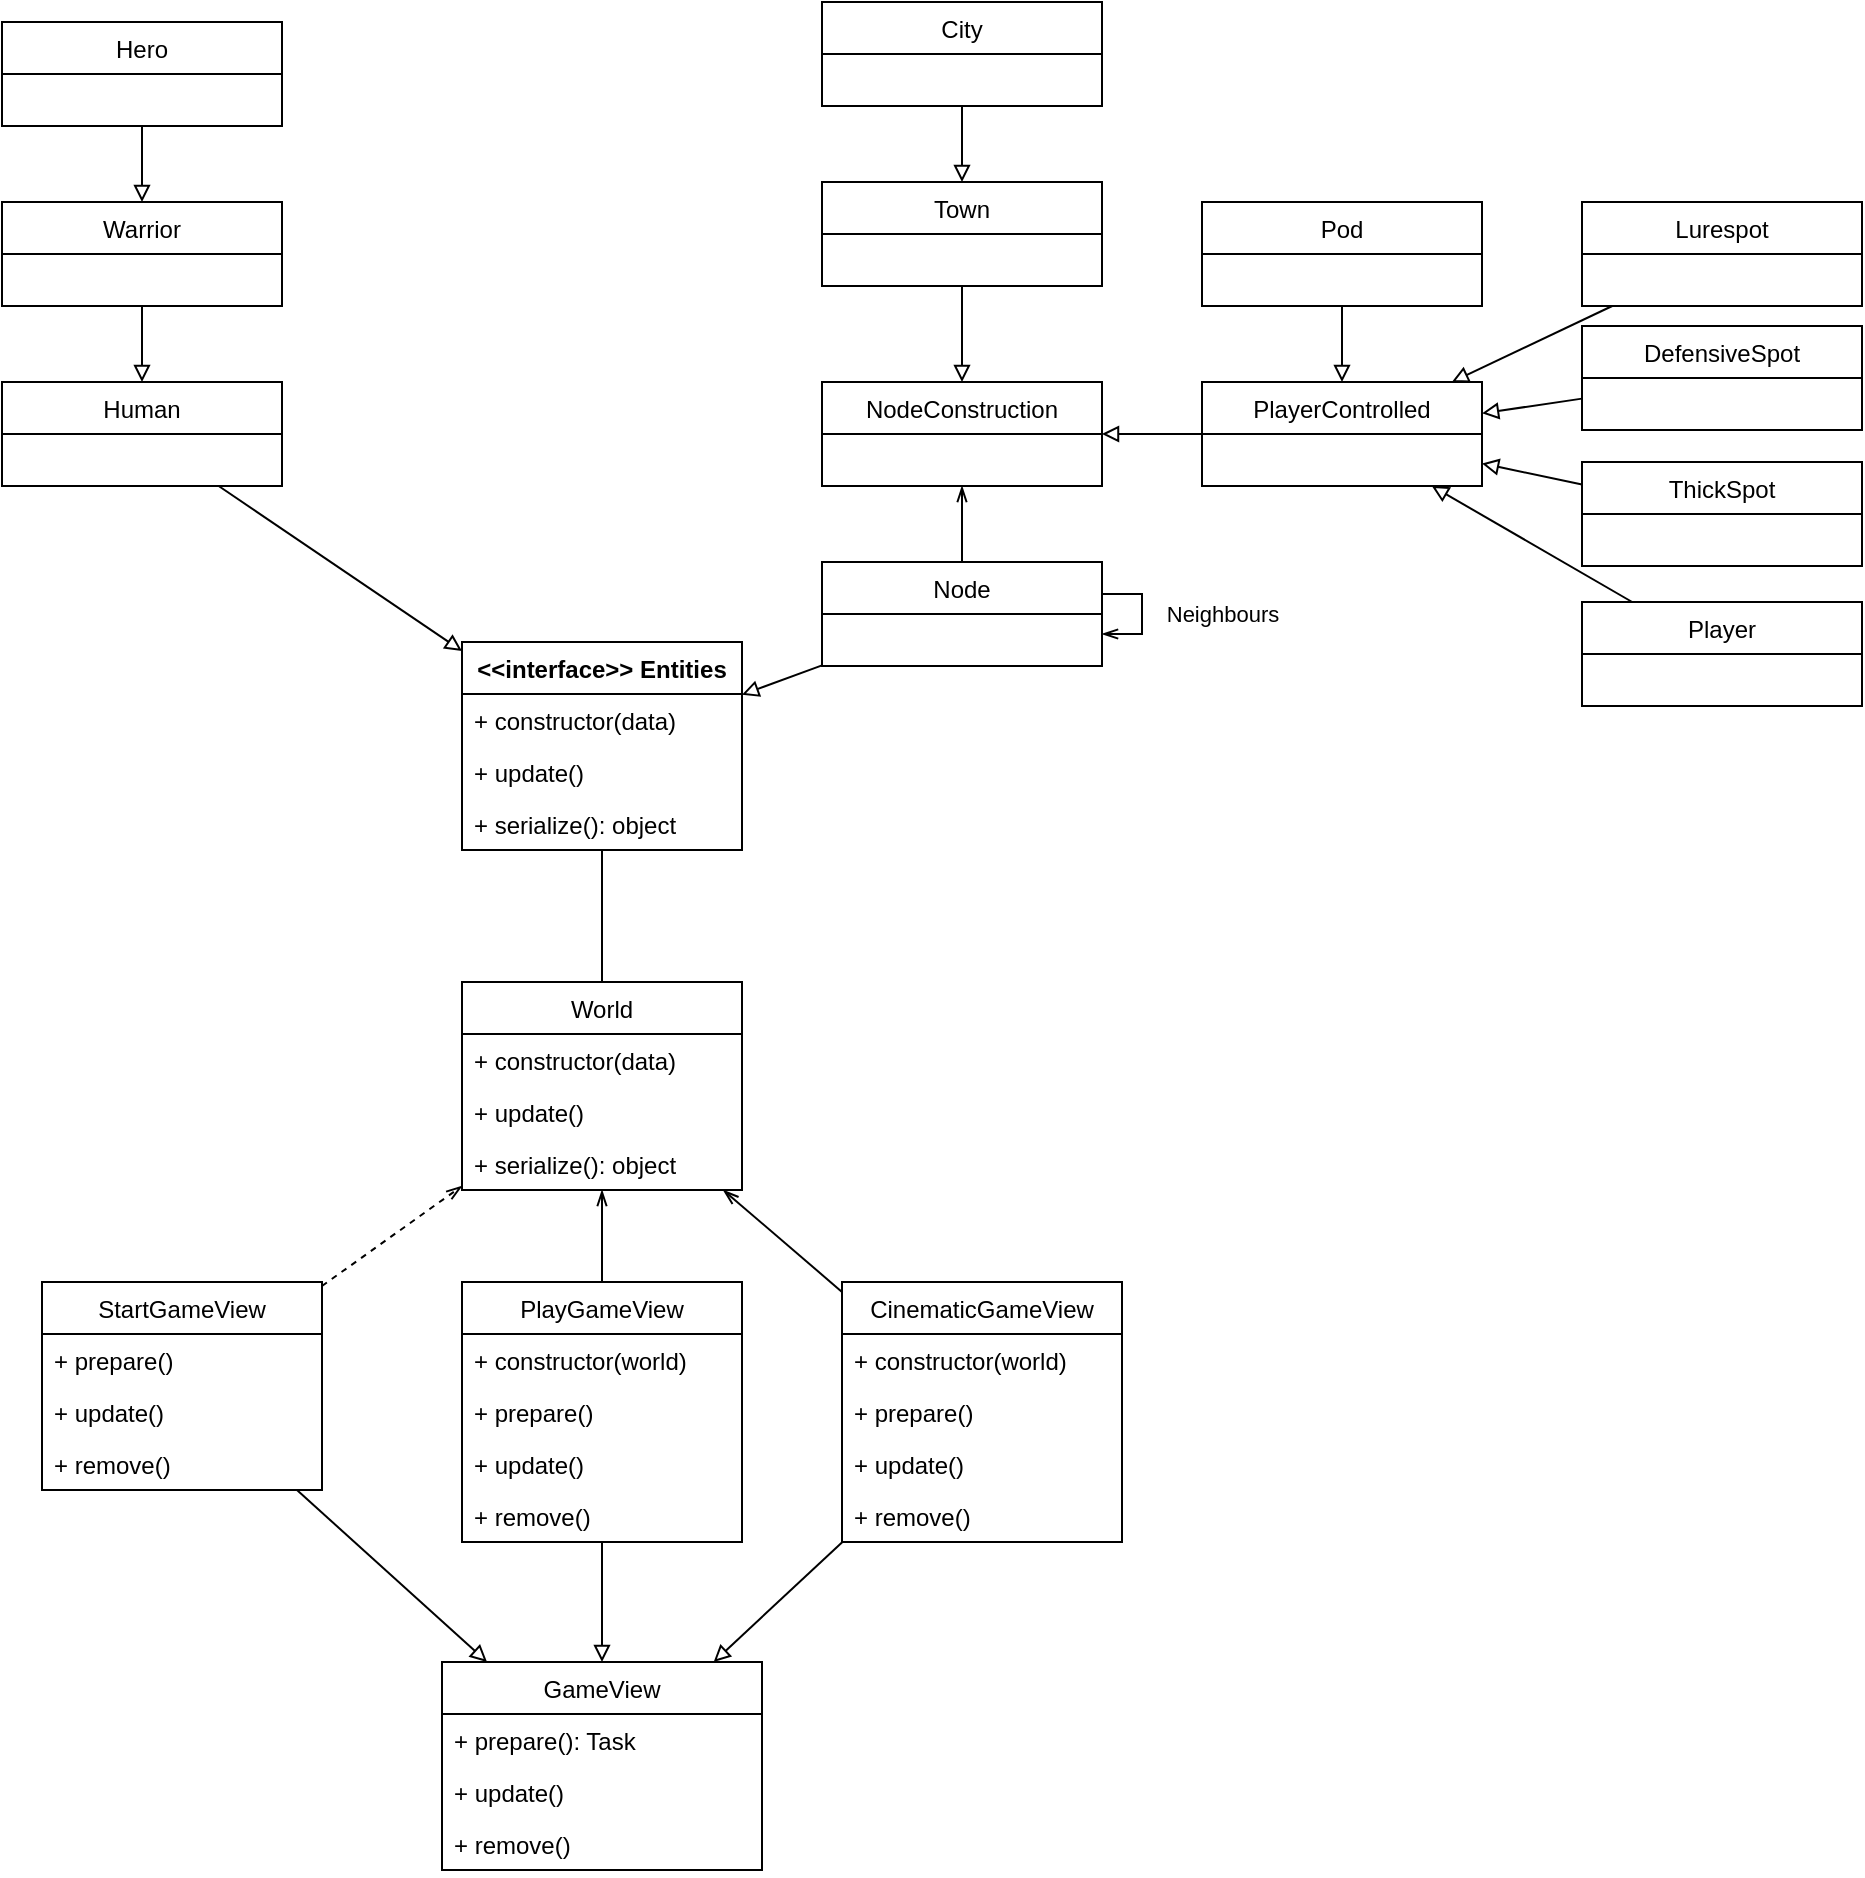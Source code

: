 <mxfile version="20.2.3" type="device"><diagram id="0ciXGRkMCqAKVX3lkztu" name="Pagina-1"><mxGraphModel dx="1422" dy="1684" grid="1" gridSize="10" guides="1" tooltips="1" connect="1" arrows="1" fold="1" page="1" pageScale="1" pageWidth="1169" pageHeight="827" math="0" shadow="0"><root><mxCell id="0"/><mxCell id="1" parent="0"/><mxCell id="3QVRQ2UFwx3vz3vRrwQZ-6" value="GameView" style="swimlane;fontStyle=0;childLayout=stackLayout;horizontal=1;startSize=26;fillColor=none;horizontalStack=0;resizeParent=1;resizeParentMax=0;resizeLast=0;collapsible=1;marginBottom=0;" parent="1" vertex="1"><mxGeometry x="340" y="510" width="160" height="104" as="geometry"/></mxCell><mxCell id="3QVRQ2UFwx3vz3vRrwQZ-29" value="+ prepare(): Task" style="text;strokeColor=none;fillColor=none;align=left;verticalAlign=top;spacingLeft=4;spacingRight=4;overflow=hidden;rotatable=0;points=[[0,0.5],[1,0.5]];portConstraint=eastwest;" parent="3QVRQ2UFwx3vz3vRrwQZ-6" vertex="1"><mxGeometry y="26" width="160" height="26" as="geometry"/></mxCell><mxCell id="3QVRQ2UFwx3vz3vRrwQZ-24" value="+ update()" style="text;strokeColor=none;fillColor=none;align=left;verticalAlign=top;spacingLeft=4;spacingRight=4;overflow=hidden;rotatable=0;points=[[0,0.5],[1,0.5]];portConstraint=eastwest;" parent="3QVRQ2UFwx3vz3vRrwQZ-6" vertex="1"><mxGeometry y="52" width="160" height="26" as="geometry"/></mxCell><mxCell id="3QVRQ2UFwx3vz3vRrwQZ-7" value="+ remove()" style="text;strokeColor=none;fillColor=none;align=left;verticalAlign=top;spacingLeft=4;spacingRight=4;overflow=hidden;rotatable=0;points=[[0,0.5],[1,0.5]];portConstraint=eastwest;" parent="3QVRQ2UFwx3vz3vRrwQZ-6" vertex="1"><mxGeometry y="78" width="160" height="26" as="geometry"/></mxCell><mxCell id="3QVRQ2UFwx3vz3vRrwQZ-13" style="rounded=0;orthogonalLoop=1;jettySize=auto;html=1;endArrow=block;endFill=0;" parent="1" source="3QVRQ2UFwx3vz3vRrwQZ-10" target="3QVRQ2UFwx3vz3vRrwQZ-6" edge="1"><mxGeometry relative="1" as="geometry"/></mxCell><mxCell id="3QVRQ2UFwx3vz3vRrwQZ-40" style="edgeStyle=none;rounded=0;orthogonalLoop=1;jettySize=auto;html=1;endArrow=openThin;endFill=0;dashed=1;" parent="1" source="3QVRQ2UFwx3vz3vRrwQZ-10" target="3QVRQ2UFwx3vz3vRrwQZ-33" edge="1"><mxGeometry relative="1" as="geometry"/></mxCell><mxCell id="3QVRQ2UFwx3vz3vRrwQZ-10" value="StartGameView" style="swimlane;fontStyle=0;childLayout=stackLayout;horizontal=1;startSize=26;fillColor=none;horizontalStack=0;resizeParent=1;resizeParentMax=0;resizeLast=0;collapsible=1;marginBottom=0;" parent="1" vertex="1"><mxGeometry x="140" y="320" width="140" height="104" as="geometry"/></mxCell><mxCell id="3QVRQ2UFwx3vz3vRrwQZ-28" value="+ prepare()" style="text;strokeColor=none;fillColor=none;align=left;verticalAlign=top;spacingLeft=4;spacingRight=4;overflow=hidden;rotatable=0;points=[[0,0.5],[1,0.5]];portConstraint=eastwest;" parent="3QVRQ2UFwx3vz3vRrwQZ-10" vertex="1"><mxGeometry y="26" width="140" height="26" as="geometry"/></mxCell><mxCell id="3QVRQ2UFwx3vz3vRrwQZ-25" value="+ update()" style="text;strokeColor=none;fillColor=none;align=left;verticalAlign=top;spacingLeft=4;spacingRight=4;overflow=hidden;rotatable=0;points=[[0,0.5],[1,0.5]];portConstraint=eastwest;" parent="3QVRQ2UFwx3vz3vRrwQZ-10" vertex="1"><mxGeometry y="52" width="140" height="26" as="geometry"/></mxCell><mxCell id="3QVRQ2UFwx3vz3vRrwQZ-11" value="+ remove()" style="text;strokeColor=none;fillColor=none;align=left;verticalAlign=top;spacingLeft=4;spacingRight=4;overflow=hidden;rotatable=0;points=[[0,0.5],[1,0.5]];portConstraint=eastwest;" parent="3QVRQ2UFwx3vz3vRrwQZ-10" vertex="1"><mxGeometry y="78" width="140" height="26" as="geometry"/></mxCell><mxCell id="3QVRQ2UFwx3vz3vRrwQZ-18" style="edgeStyle=none;rounded=0;orthogonalLoop=1;jettySize=auto;html=1;endArrow=block;endFill=0;" parent="1" source="3QVRQ2UFwx3vz3vRrwQZ-14" target="3QVRQ2UFwx3vz3vRrwQZ-6" edge="1"><mxGeometry relative="1" as="geometry"/></mxCell><mxCell id="3QVRQ2UFwx3vz3vRrwQZ-37" style="edgeStyle=none;rounded=0;orthogonalLoop=1;jettySize=auto;html=1;endArrow=openThin;endFill=0;" parent="1" source="3QVRQ2UFwx3vz3vRrwQZ-14" target="3QVRQ2UFwx3vz3vRrwQZ-33" edge="1"><mxGeometry relative="1" as="geometry"/></mxCell><mxCell id="3QVRQ2UFwx3vz3vRrwQZ-14" value="PlayGameView" style="swimlane;fontStyle=0;childLayout=stackLayout;horizontal=1;startSize=26;fillColor=none;horizontalStack=0;resizeParent=1;resizeParentMax=0;resizeLast=0;collapsible=1;marginBottom=0;" parent="1" vertex="1"><mxGeometry x="350" y="320" width="140" height="130" as="geometry"/></mxCell><mxCell id="3QVRQ2UFwx3vz3vRrwQZ-19" value="+ constructor(world)" style="text;strokeColor=none;fillColor=none;align=left;verticalAlign=top;spacingLeft=4;spacingRight=4;overflow=hidden;rotatable=0;points=[[0,0.5],[1,0.5]];portConstraint=eastwest;" parent="3QVRQ2UFwx3vz3vRrwQZ-14" vertex="1"><mxGeometry y="26" width="140" height="26" as="geometry"/></mxCell><mxCell id="3QVRQ2UFwx3vz3vRrwQZ-30" value="+ prepare()" style="text;strokeColor=none;fillColor=none;align=left;verticalAlign=top;spacingLeft=4;spacingRight=4;overflow=hidden;rotatable=0;points=[[0,0.5],[1,0.5]];portConstraint=eastwest;" parent="3QVRQ2UFwx3vz3vRrwQZ-14" vertex="1"><mxGeometry y="52" width="140" height="26" as="geometry"/></mxCell><mxCell id="3QVRQ2UFwx3vz3vRrwQZ-26" value="+ update()" style="text;strokeColor=none;fillColor=none;align=left;verticalAlign=top;spacingLeft=4;spacingRight=4;overflow=hidden;rotatable=0;points=[[0,0.5],[1,0.5]];portConstraint=eastwest;" parent="3QVRQ2UFwx3vz3vRrwQZ-14" vertex="1"><mxGeometry y="78" width="140" height="26" as="geometry"/></mxCell><mxCell id="3QVRQ2UFwx3vz3vRrwQZ-15" value="+ remove()" style="text;strokeColor=none;fillColor=none;align=left;verticalAlign=top;spacingLeft=4;spacingRight=4;overflow=hidden;rotatable=0;points=[[0,0.5],[1,0.5]];portConstraint=eastwest;" parent="3QVRQ2UFwx3vz3vRrwQZ-14" vertex="1"><mxGeometry y="104" width="140" height="26" as="geometry"/></mxCell><mxCell id="3QVRQ2UFwx3vz3vRrwQZ-23" style="edgeStyle=none;rounded=0;orthogonalLoop=1;jettySize=auto;html=1;endArrow=block;endFill=0;" parent="1" source="3QVRQ2UFwx3vz3vRrwQZ-20" target="3QVRQ2UFwx3vz3vRrwQZ-6" edge="1"><mxGeometry relative="1" as="geometry"/></mxCell><mxCell id="3QVRQ2UFwx3vz3vRrwQZ-90" style="edgeStyle=none;rounded=0;orthogonalLoop=1;jettySize=auto;html=1;endArrow=openThin;endFill=0;" parent="1" source="3QVRQ2UFwx3vz3vRrwQZ-20" target="3QVRQ2UFwx3vz3vRrwQZ-33" edge="1"><mxGeometry relative="1" as="geometry"/></mxCell><mxCell id="3QVRQ2UFwx3vz3vRrwQZ-20" value="CinematicGameView" style="swimlane;fontStyle=0;childLayout=stackLayout;horizontal=1;startSize=26;fillColor=none;horizontalStack=0;resizeParent=1;resizeParentMax=0;resizeLast=0;collapsible=1;marginBottom=0;" parent="1" vertex="1"><mxGeometry x="540" y="320" width="140" height="130" as="geometry"/></mxCell><mxCell id="3QVRQ2UFwx3vz3vRrwQZ-21" value="+ constructor(world)" style="text;strokeColor=none;fillColor=none;align=left;verticalAlign=top;spacingLeft=4;spacingRight=4;overflow=hidden;rotatable=0;points=[[0,0.5],[1,0.5]];portConstraint=eastwest;" parent="3QVRQ2UFwx3vz3vRrwQZ-20" vertex="1"><mxGeometry y="26" width="140" height="26" as="geometry"/></mxCell><mxCell id="3QVRQ2UFwx3vz3vRrwQZ-31" value="+ prepare()" style="text;strokeColor=none;fillColor=none;align=left;verticalAlign=top;spacingLeft=4;spacingRight=4;overflow=hidden;rotatable=0;points=[[0,0.5],[1,0.5]];portConstraint=eastwest;" parent="3QVRQ2UFwx3vz3vRrwQZ-20" vertex="1"><mxGeometry y="52" width="140" height="26" as="geometry"/></mxCell><mxCell id="3QVRQ2UFwx3vz3vRrwQZ-27" value="+ update()" style="text;strokeColor=none;fillColor=none;align=left;verticalAlign=top;spacingLeft=4;spacingRight=4;overflow=hidden;rotatable=0;points=[[0,0.5],[1,0.5]];portConstraint=eastwest;" parent="3QVRQ2UFwx3vz3vRrwQZ-20" vertex="1"><mxGeometry y="78" width="140" height="26" as="geometry"/></mxCell><mxCell id="3QVRQ2UFwx3vz3vRrwQZ-22" value="+ remove()" style="text;strokeColor=none;fillColor=none;align=left;verticalAlign=top;spacingLeft=4;spacingRight=4;overflow=hidden;rotatable=0;points=[[0,0.5],[1,0.5]];portConstraint=eastwest;" parent="3QVRQ2UFwx3vz3vRrwQZ-20" vertex="1"><mxGeometry y="104" width="140" height="26" as="geometry"/></mxCell><mxCell id="3QVRQ2UFwx3vz3vRrwQZ-45" style="edgeStyle=none;rounded=0;orthogonalLoop=1;jettySize=auto;html=1;endArrow=none;endFill=0;" parent="1" source="3QVRQ2UFwx3vz3vRrwQZ-33" target="3QVRQ2UFwx3vz3vRrwQZ-41" edge="1"><mxGeometry relative="1" as="geometry"/></mxCell><mxCell id="3QVRQ2UFwx3vz3vRrwQZ-33" value="World" style="swimlane;fontStyle=0;childLayout=stackLayout;horizontal=1;startSize=26;fillColor=none;horizontalStack=0;resizeParent=1;resizeParentMax=0;resizeLast=0;collapsible=1;marginBottom=0;" parent="1" vertex="1"><mxGeometry x="350" y="170" width="140" height="104" as="geometry"/></mxCell><mxCell id="3QVRQ2UFwx3vz3vRrwQZ-39" value="+ constructor(data)" style="text;strokeColor=none;fillColor=none;align=left;verticalAlign=top;spacingLeft=4;spacingRight=4;overflow=hidden;rotatable=0;points=[[0,0.5],[1,0.5]];portConstraint=eastwest;" parent="3QVRQ2UFwx3vz3vRrwQZ-33" vertex="1"><mxGeometry y="26" width="140" height="26" as="geometry"/></mxCell><mxCell id="3QVRQ2UFwx3vz3vRrwQZ-38" value="+ update()" style="text;strokeColor=none;fillColor=none;align=left;verticalAlign=top;spacingLeft=4;spacingRight=4;overflow=hidden;rotatable=0;points=[[0,0.5],[1,0.5]];portConstraint=eastwest;" parent="3QVRQ2UFwx3vz3vRrwQZ-33" vertex="1"><mxGeometry y="52" width="140" height="26" as="geometry"/></mxCell><mxCell id="3QVRQ2UFwx3vz3vRrwQZ-34" value="+ serialize(): object" style="text;strokeColor=none;fillColor=none;align=left;verticalAlign=top;spacingLeft=4;spacingRight=4;overflow=hidden;rotatable=0;points=[[0,0.5],[1,0.5]];portConstraint=eastwest;" parent="3QVRQ2UFwx3vz3vRrwQZ-33" vertex="1"><mxGeometry y="78" width="140" height="26" as="geometry"/></mxCell><mxCell id="3QVRQ2UFwx3vz3vRrwQZ-41" value="&lt;&lt;interface&gt;&gt; Entities" style="swimlane;fontStyle=1;childLayout=stackLayout;horizontal=1;startSize=26;fillColor=none;horizontalStack=0;resizeParent=1;resizeParentMax=0;resizeLast=0;collapsible=1;marginBottom=0;" parent="1" vertex="1"><mxGeometry x="350" width="140" height="104" as="geometry"/></mxCell><mxCell id="3QVRQ2UFwx3vz3vRrwQZ-42" value="+ constructor(data)" style="text;strokeColor=none;fillColor=none;align=left;verticalAlign=top;spacingLeft=4;spacingRight=4;overflow=hidden;rotatable=0;points=[[0,0.5],[1,0.5]];portConstraint=eastwest;" parent="3QVRQ2UFwx3vz3vRrwQZ-41" vertex="1"><mxGeometry y="26" width="140" height="26" as="geometry"/></mxCell><mxCell id="3QVRQ2UFwx3vz3vRrwQZ-43" value="+ update()" style="text;strokeColor=none;fillColor=none;align=left;verticalAlign=top;spacingLeft=4;spacingRight=4;overflow=hidden;rotatable=0;points=[[0,0.5],[1,0.5]];portConstraint=eastwest;" parent="3QVRQ2UFwx3vz3vRrwQZ-41" vertex="1"><mxGeometry y="52" width="140" height="26" as="geometry"/></mxCell><mxCell id="3QVRQ2UFwx3vz3vRrwQZ-44" value="+ serialize(): object" style="text;strokeColor=none;fillColor=none;align=left;verticalAlign=top;spacingLeft=4;spacingRight=4;overflow=hidden;rotatable=0;points=[[0,0.5],[1,0.5]];portConstraint=eastwest;" parent="3QVRQ2UFwx3vz3vRrwQZ-41" vertex="1"><mxGeometry y="78" width="140" height="26" as="geometry"/></mxCell><mxCell id="3QVRQ2UFwx3vz3vRrwQZ-50" style="edgeStyle=none;rounded=0;orthogonalLoop=1;jettySize=auto;html=1;endArrow=block;endFill=0;" parent="1" source="3QVRQ2UFwx3vz3vRrwQZ-46" target="3QVRQ2UFwx3vz3vRrwQZ-88" edge="1"><mxGeometry relative="1" as="geometry"/></mxCell><mxCell id="3QVRQ2UFwx3vz3vRrwQZ-46" value="Player" style="swimlane;fontStyle=0;childLayout=stackLayout;horizontal=1;startSize=26;fillColor=none;horizontalStack=0;resizeParent=1;resizeParentMax=0;resizeLast=0;collapsible=1;marginBottom=0;" parent="1" vertex="1"><mxGeometry x="910" y="-20" width="140" height="52" as="geometry"/></mxCell><mxCell id="3QVRQ2UFwx3vz3vRrwQZ-52" style="edgeStyle=none;rounded=0;orthogonalLoop=1;jettySize=auto;html=1;endArrow=block;endFill=0;" parent="1" source="3QVRQ2UFwx3vz3vRrwQZ-51" target="3QVRQ2UFwx3vz3vRrwQZ-41" edge="1"><mxGeometry relative="1" as="geometry"/></mxCell><mxCell id="3QVRQ2UFwx3vz3vRrwQZ-51" value="Human" style="swimlane;fontStyle=0;childLayout=stackLayout;horizontal=1;startSize=26;fillColor=none;horizontalStack=0;resizeParent=1;resizeParentMax=0;resizeLast=0;collapsible=1;marginBottom=0;" parent="1" vertex="1"><mxGeometry x="120" y="-130" width="140" height="52" as="geometry"/></mxCell><mxCell id="3QVRQ2UFwx3vz3vRrwQZ-54" style="edgeStyle=none;rounded=0;orthogonalLoop=1;jettySize=auto;html=1;endArrow=block;endFill=0;" parent="1" source="3QVRQ2UFwx3vz3vRrwQZ-53" target="3QVRQ2UFwx3vz3vRrwQZ-55" edge="1"><mxGeometry relative="1" as="geometry"/></mxCell><mxCell id="3QVRQ2UFwx3vz3vRrwQZ-53" value="Hero" style="swimlane;fontStyle=0;childLayout=stackLayout;horizontal=1;startSize=26;fillColor=none;horizontalStack=0;resizeParent=1;resizeParentMax=0;resizeLast=0;collapsible=1;marginBottom=0;" parent="1" vertex="1"><mxGeometry x="120" y="-310" width="140" height="52" as="geometry"/></mxCell><mxCell id="3QVRQ2UFwx3vz3vRrwQZ-56" style="edgeStyle=none;rounded=0;orthogonalLoop=1;jettySize=auto;html=1;endArrow=block;endFill=0;" parent="1" source="3QVRQ2UFwx3vz3vRrwQZ-55" target="3QVRQ2UFwx3vz3vRrwQZ-51" edge="1"><mxGeometry relative="1" as="geometry"/></mxCell><mxCell id="3QVRQ2UFwx3vz3vRrwQZ-55" value="Warrior" style="swimlane;fontStyle=0;childLayout=stackLayout;horizontal=1;startSize=26;fillColor=none;horizontalStack=0;resizeParent=1;resizeParentMax=0;resizeLast=0;collapsible=1;marginBottom=0;" parent="1" vertex="1"><mxGeometry x="120" y="-220" width="140" height="52" as="geometry"/></mxCell><mxCell id="3QVRQ2UFwx3vz3vRrwQZ-59" style="edgeStyle=none;rounded=0;orthogonalLoop=1;jettySize=auto;html=1;endArrow=block;endFill=0;" parent="1" source="3QVRQ2UFwx3vz3vRrwQZ-57" target="3QVRQ2UFwx3vz3vRrwQZ-88" edge="1"><mxGeometry relative="1" as="geometry"/></mxCell><mxCell id="3QVRQ2UFwx3vz3vRrwQZ-57" value="Pod" style="swimlane;fontStyle=0;childLayout=stackLayout;horizontal=1;startSize=26;fillColor=none;horizontalStack=0;resizeParent=1;resizeParentMax=0;resizeLast=0;collapsible=1;marginBottom=0;" parent="1" vertex="1"><mxGeometry x="720" y="-220" width="140" height="52" as="geometry"/></mxCell><mxCell id="3QVRQ2UFwx3vz3vRrwQZ-58" style="edgeStyle=none;rounded=0;orthogonalLoop=1;jettySize=auto;html=1;exitX=0.75;exitY=0;exitDx=0;exitDy=0;endArrow=none;endFill=0;" parent="1" source="3QVRQ2UFwx3vz3vRrwQZ-57" target="3QVRQ2UFwx3vz3vRrwQZ-57" edge="1"><mxGeometry relative="1" as="geometry"/></mxCell><mxCell id="3QVRQ2UFwx3vz3vRrwQZ-70" style="edgeStyle=none;rounded=0;orthogonalLoop=1;jettySize=auto;html=1;endArrow=block;endFill=0;" parent="1" source="3QVRQ2UFwx3vz3vRrwQZ-60" target="3QVRQ2UFwx3vz3vRrwQZ-76" edge="1"><mxGeometry relative="1" as="geometry"/></mxCell><mxCell id="3QVRQ2UFwx3vz3vRrwQZ-60" value="Town" style="swimlane;fontStyle=0;childLayout=stackLayout;horizontal=1;startSize=26;fillColor=none;horizontalStack=0;resizeParent=1;resizeParentMax=0;resizeLast=0;collapsible=1;marginBottom=0;" parent="1" vertex="1"><mxGeometry x="530" y="-230" width="140" height="52" as="geometry"/></mxCell><mxCell id="3QVRQ2UFwx3vz3vRrwQZ-68" style="edgeStyle=none;rounded=0;orthogonalLoop=1;jettySize=auto;html=1;endArrow=block;endFill=0;" parent="1" source="3QVRQ2UFwx3vz3vRrwQZ-67" target="3QVRQ2UFwx3vz3vRrwQZ-41" edge="1"><mxGeometry relative="1" as="geometry"/></mxCell><mxCell id="3QVRQ2UFwx3vz3vRrwQZ-80" style="edgeStyle=orthogonalEdgeStyle;rounded=0;orthogonalLoop=1;jettySize=auto;html=1;endArrow=openThin;endFill=0;" parent="1" source="3QVRQ2UFwx3vz3vRrwQZ-67" target="3QVRQ2UFwx3vz3vRrwQZ-76" edge="1"><mxGeometry relative="1" as="geometry"/></mxCell><mxCell id="3QVRQ2UFwx3vz3vRrwQZ-67" value="Node" style="swimlane;fontStyle=0;childLayout=stackLayout;horizontal=1;startSize=26;fillColor=none;horizontalStack=0;resizeParent=1;resizeParentMax=0;resizeLast=0;collapsible=1;marginBottom=0;" parent="1" vertex="1"><mxGeometry x="530" y="-40" width="140" height="52" as="geometry"/></mxCell><mxCell id="3QVRQ2UFwx3vz3vRrwQZ-73" style="edgeStyle=none;rounded=0;orthogonalLoop=1;jettySize=auto;html=1;entryX=0.5;entryY=0;entryDx=0;entryDy=0;endArrow=block;endFill=0;" parent="1" source="3QVRQ2UFwx3vz3vRrwQZ-71" target="3QVRQ2UFwx3vz3vRrwQZ-60" edge="1"><mxGeometry relative="1" as="geometry"/></mxCell><mxCell id="3QVRQ2UFwx3vz3vRrwQZ-71" value="City" style="swimlane;fontStyle=0;childLayout=stackLayout;horizontal=1;startSize=26;fillColor=none;horizontalStack=0;resizeParent=1;resizeParentMax=0;resizeLast=0;collapsible=1;marginBottom=0;" parent="1" vertex="1"><mxGeometry x="530" y="-320" width="140" height="52" as="geometry"/></mxCell><mxCell id="3QVRQ2UFwx3vz3vRrwQZ-74" style="edgeStyle=orthogonalEdgeStyle;rounded=0;orthogonalLoop=1;jettySize=auto;html=1;endArrow=openThin;endFill=0;" parent="1" source="3QVRQ2UFwx3vz3vRrwQZ-67" target="3QVRQ2UFwx3vz3vRrwQZ-67" edge="1"><mxGeometry relative="1" as="geometry"/></mxCell><mxCell id="3QVRQ2UFwx3vz3vRrwQZ-75" value="Neighbours" style="edgeLabel;html=1;align=center;verticalAlign=middle;resizable=0;points=[];" parent="3QVRQ2UFwx3vz3vRrwQZ-74" vertex="1" connectable="0"><mxGeometry x="0.332" y="3" relative="1" as="geometry"><mxPoint x="40" y="-13" as="offset"/></mxGeometry></mxCell><mxCell id="3QVRQ2UFwx3vz3vRrwQZ-76" value="NodeConstruction" style="swimlane;fontStyle=0;childLayout=stackLayout;horizontal=1;startSize=26;fillColor=none;horizontalStack=0;resizeParent=1;resizeParentMax=0;resizeLast=0;collapsible=1;marginBottom=0;" parent="1" vertex="1"><mxGeometry x="530" y="-130" width="140" height="52" as="geometry"/></mxCell><mxCell id="3QVRQ2UFwx3vz3vRrwQZ-82" style="rounded=0;orthogonalLoop=1;jettySize=auto;html=1;endArrow=block;endFill=0;" parent="1" source="3QVRQ2UFwx3vz3vRrwQZ-81" target="3QVRQ2UFwx3vz3vRrwQZ-88" edge="1"><mxGeometry relative="1" as="geometry"/></mxCell><mxCell id="3QVRQ2UFwx3vz3vRrwQZ-81" value="Lurespot" style="swimlane;fontStyle=0;childLayout=stackLayout;horizontal=1;startSize=26;fillColor=none;horizontalStack=0;resizeParent=1;resizeParentMax=0;resizeLast=0;collapsible=1;marginBottom=0;" parent="1" vertex="1"><mxGeometry x="910" y="-220" width="140" height="52" as="geometry"/></mxCell><mxCell id="3QVRQ2UFwx3vz3vRrwQZ-86" style="edgeStyle=none;rounded=0;orthogonalLoop=1;jettySize=auto;html=1;endArrow=block;endFill=0;" parent="1" source="3QVRQ2UFwx3vz3vRrwQZ-83" target="3QVRQ2UFwx3vz3vRrwQZ-88" edge="1"><mxGeometry relative="1" as="geometry"/></mxCell><mxCell id="3QVRQ2UFwx3vz3vRrwQZ-83" value="DefensiveSpot" style="swimlane;fontStyle=0;childLayout=stackLayout;horizontal=1;startSize=26;fillColor=none;horizontalStack=0;resizeParent=1;resizeParentMax=0;resizeLast=0;collapsible=1;marginBottom=0;" parent="1" vertex="1"><mxGeometry x="910" y="-158" width="140" height="52" as="geometry"/></mxCell><mxCell id="3QVRQ2UFwx3vz3vRrwQZ-87" style="edgeStyle=none;rounded=0;orthogonalLoop=1;jettySize=auto;html=1;endArrow=block;endFill=0;" parent="1" source="3QVRQ2UFwx3vz3vRrwQZ-84" target="3QVRQ2UFwx3vz3vRrwQZ-88" edge="1"><mxGeometry relative="1" as="geometry"/></mxCell><mxCell id="3QVRQ2UFwx3vz3vRrwQZ-84" value="ThickSpot" style="swimlane;fontStyle=0;childLayout=stackLayout;horizontal=1;startSize=26;fillColor=none;horizontalStack=0;resizeParent=1;resizeParentMax=0;resizeLast=0;collapsible=1;marginBottom=0;" parent="1" vertex="1"><mxGeometry x="910" y="-90" width="140" height="52" as="geometry"/></mxCell><mxCell id="3QVRQ2UFwx3vz3vRrwQZ-89" style="edgeStyle=none;rounded=0;orthogonalLoop=1;jettySize=auto;html=1;endArrow=block;endFill=0;" parent="1" source="3QVRQ2UFwx3vz3vRrwQZ-88" target="3QVRQ2UFwx3vz3vRrwQZ-76" edge="1"><mxGeometry relative="1" as="geometry"/></mxCell><mxCell id="3QVRQ2UFwx3vz3vRrwQZ-88" value="PlayerControlled" style="swimlane;fontStyle=0;childLayout=stackLayout;horizontal=1;startSize=26;fillColor=none;horizontalStack=0;resizeParent=1;resizeParentMax=0;resizeLast=0;collapsible=1;marginBottom=0;" parent="1" vertex="1"><mxGeometry x="720" y="-130" width="140" height="52" as="geometry"/></mxCell></root></mxGraphModel></diagram></mxfile>